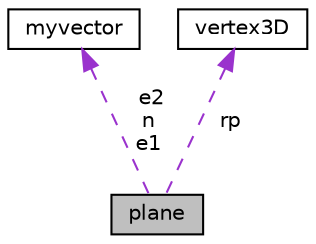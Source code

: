 digraph "plane"
{
  edge [fontname="Helvetica",fontsize="10",labelfontname="Helvetica",labelfontsize="10"];
  node [fontname="Helvetica",fontsize="10",shape=record];
  Node1 [label="plane",height=0.2,width=0.4,color="black", fillcolor="grey75", style="filled", fontcolor="black"];
  Node2 -> Node1 [dir="back",color="darkorchid3",fontsize="10",style="dashed",label=" e2\nn\ne1" ,fontname="Helvetica"];
  Node2 [label="myvector",height=0.2,width=0.4,color="black", fillcolor="white", style="filled",URL="$classmyvector.html"];
  Node3 -> Node1 [dir="back",color="darkorchid3",fontsize="10",style="dashed",label=" rp" ,fontname="Helvetica"];
  Node3 [label="vertex3D",height=0.2,width=0.4,color="black", fillcolor="white", style="filled",URL="$classvertex3D.html",tooltip="Class for representing a 3D labelled vertex The vertex has a label and 3 coordinates. "];
}
